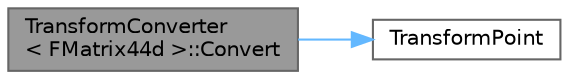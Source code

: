 digraph "TransformConverter&lt; FMatrix44d &gt;::Convert"
{
 // INTERACTIVE_SVG=YES
 // LATEX_PDF_SIZE
  bgcolor="transparent";
  edge [fontname=Helvetica,fontsize=10,labelfontname=Helvetica,labelfontsize=10];
  node [fontname=Helvetica,fontsize=10,shape=box,height=0.2,width=0.4];
  rankdir="LR";
  Node1 [id="Node000001",label="TransformConverter\l\< FMatrix44d \>::Convert",height=0.2,width=0.4,color="gray40", fillcolor="grey60", style="filled", fontcolor="black",tooltip=" "];
  Node1 -> Node2 [id="edge1_Node000001_Node000002",color="steelblue1",style="solid",tooltip=" "];
  Node2 [id="Node000002",label="TransformPoint",height=0.2,width=0.4,color="grey40", fillcolor="white", style="filled",URL="$d5/d9f/TransformCalculus_8h.html#aa09af41c65b0384ba8b55522675551e1",tooltip="Generic implementation of TransformPoint."];
}

